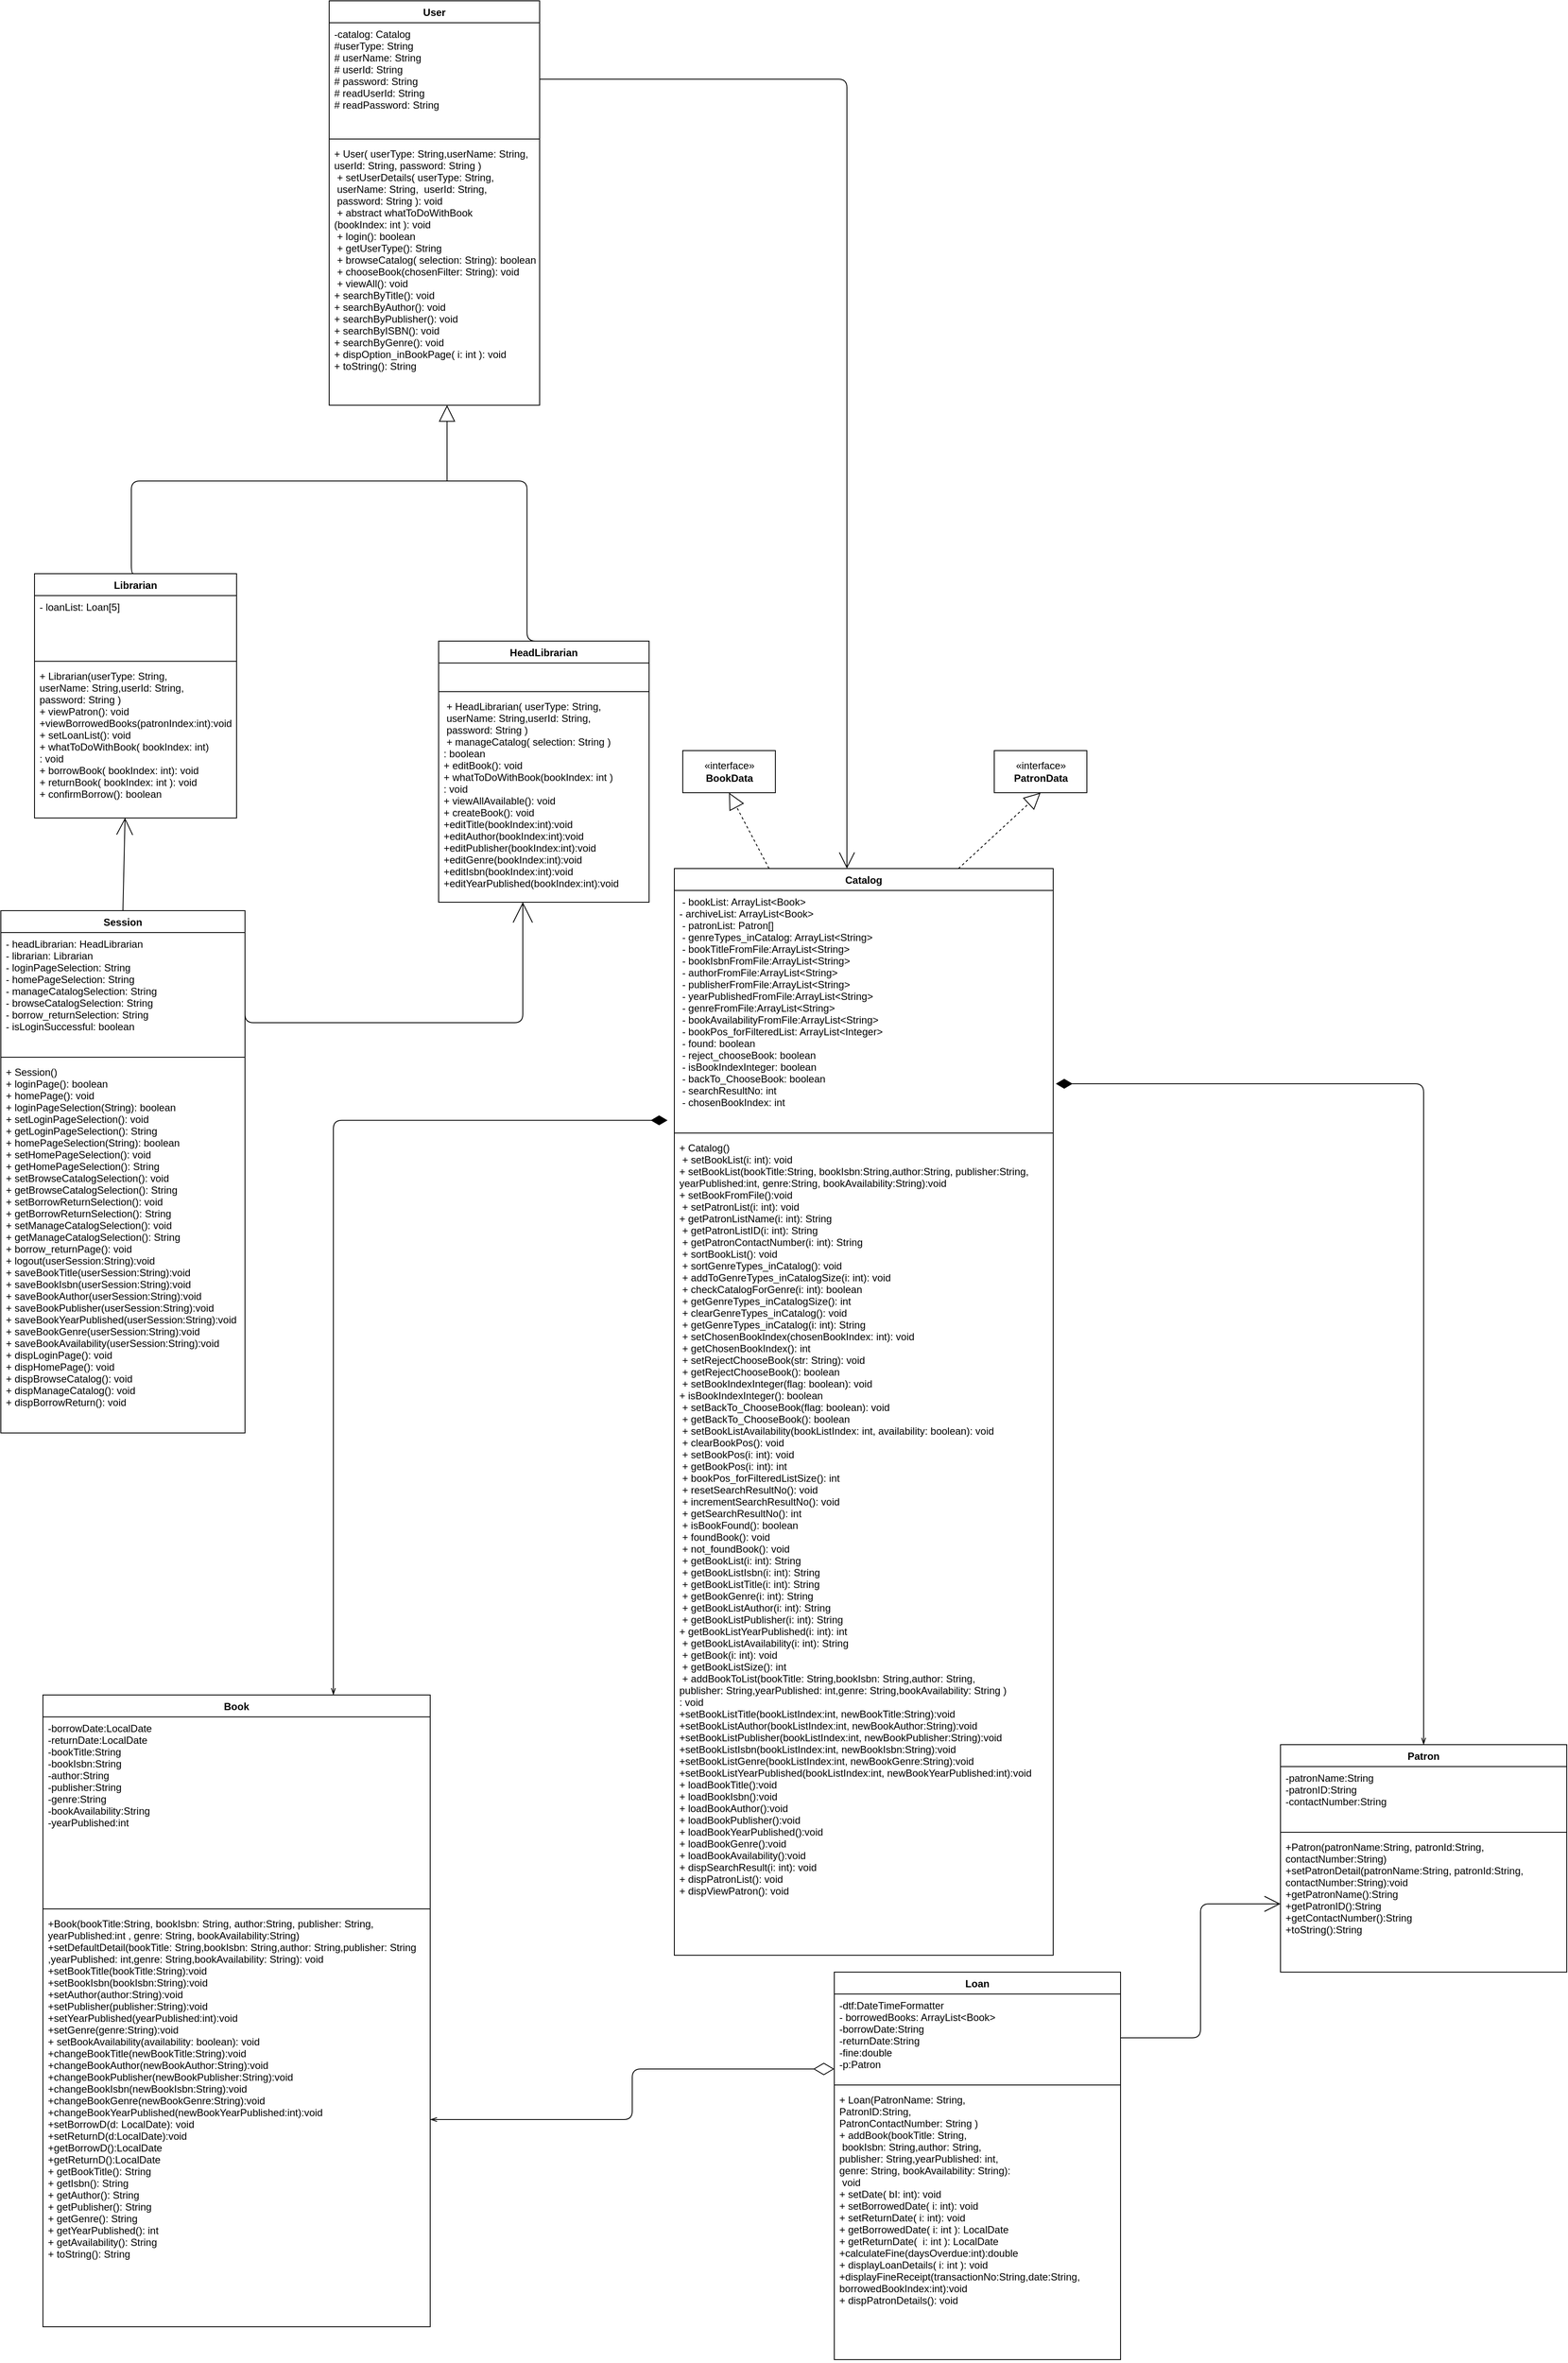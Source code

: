 <mxfile>
    <diagram id="8YS385IrpmPssAD0AtMK" name="Page-1">
        <mxGraphModel dx="1160" dy="455" grid="1" gridSize="10" guides="1" tooltips="1" connect="1" arrows="1" fold="1" page="1" pageScale="1" pageWidth="5000" pageHeight="5000" math="0" shadow="0">
            <root>
                <mxCell id="0"/>
                <mxCell id="1" parent="0"/>
                <mxCell id="22" style="edgeStyle=orthogonalEdgeStyle;html=1;exitX=0.75;exitY=0;exitDx=0;exitDy=0;endArrow=diamondThin;endFill=1;endSize=17;startArrow=openThin;startFill=0;entryX=-0.018;entryY=0.961;entryDx=0;entryDy=0;entryPerimeter=0;" parent="1" source="6" target="11" edge="1">
                    <mxGeometry relative="1" as="geometry">
                        <mxPoint x="1640" y="1850" as="targetPoint"/>
                    </mxGeometry>
                </mxCell>
                <mxCell id="6" value="Book" style="swimlane;fontStyle=1;align=center;verticalAlign=top;childLayout=stackLayout;horizontal=1;startSize=26;horizontalStack=0;resizeParent=1;resizeParentMax=0;resizeLast=0;collapsible=1;marginBottom=0;" parent="1" vertex="1">
                    <mxGeometry x="1030" y="2371" width="460" height="750" as="geometry"/>
                </mxCell>
                <mxCell id="7" value="-borrowDate:LocalDate&#10;-returnDate:LocalDate&#10;-bookTitle:String&#10;-bookIsbn:String&#10;-author:String&#10;-publisher:String&#10;-genre:String&#10;-bookAvailability:String&#10;-yearPublished:int" style="text;strokeColor=none;fillColor=none;align=left;verticalAlign=top;spacingLeft=4;spacingRight=4;overflow=hidden;rotatable=0;points=[[0,0.5],[1,0.5]];portConstraint=eastwest;" parent="6" vertex="1">
                    <mxGeometry y="26" width="460" height="224" as="geometry"/>
                </mxCell>
                <mxCell id="8" value="" style="line;strokeWidth=1;fillColor=none;align=left;verticalAlign=middle;spacingTop=-1;spacingLeft=3;spacingRight=3;rotatable=0;labelPosition=right;points=[];portConstraint=eastwest;strokeColor=inherit;" parent="6" vertex="1">
                    <mxGeometry y="250" width="460" height="8" as="geometry"/>
                </mxCell>
                <mxCell id="9" value="+Book(bookTitle:String, bookIsbn: String, author:String, publisher: String, &#10;yearPublished:int , genre: String, bookAvailability:String)&#10;+setDefaultDetail(bookTitle: String,bookIsbn: String,author: String,publisher: String&#10;,yearPublished: int,genre: String,bookAvailability: String): void  &#10;+setBookTitle(bookTitle:String):void&#10;+setBookIsbn(bookIsbn:String):void&#10;+setAuthor(author:String):void&#10;+setPublisher(publisher:String):void&#10;+setYearPublished(yearPublished:int):void&#10;+setGenre(genre:String):void&#10;+ setBookAvailability(availability: boolean): void &#10;+changeBookTitle(newBookTitle:String):void&#10;+changeBookAuthor(newBookAuthor:String):void&#10;+changeBookPublisher(newBookPublisher:String):void&#10;+changeBookIsbn(newBookIsbn:String):void&#10;+changeBookGenre(newBookGenre:String):void&#10;+changeBookYearPublished(newBookYearPublished:int):void&#10;+setBorrowD(d: LocalDate): void&#10;+setReturnD(d:LocalDate):void&#10;+getBorrowD():LocalDate&#10;+getReturnD():LocalDate&#10;+ getBookTitle(): String&#10;+ getIsbn(): String&#10;+ getAuthor(): String&#10;+ getPublisher(): String&#10;+ getGenre(): String &#10;+ getYearPublished(): int&#10;+ getAvailability(): String&#10;+ toString(): String&#10;&#10;" style="text;strokeColor=none;fillColor=none;align=left;verticalAlign=top;spacingLeft=4;spacingRight=4;overflow=hidden;rotatable=0;points=[[0,0.5],[1,0.5]];portConstraint=eastwest;" parent="6" vertex="1">
                    <mxGeometry y="258" width="460" height="492" as="geometry"/>
                </mxCell>
                <mxCell id="27" style="html=1;exitX=0.25;exitY=0;exitDx=0;exitDy=0;entryX=0.5;entryY=1;entryDx=0;entryDy=0;endArrow=block;endFill=0;endSize=17;dashed=1;" parent="1" source="10" target="25" edge="1">
                    <mxGeometry relative="1" as="geometry"/>
                </mxCell>
                <mxCell id="28" style="html=1;exitX=0.75;exitY=0;exitDx=0;exitDy=0;entryX=0.5;entryY=1;entryDx=0;entryDy=0;endArrow=block;endFill=0;endSize=17;dashed=1;" parent="1" source="10" target="26" edge="1">
                    <mxGeometry relative="1" as="geometry"/>
                </mxCell>
                <mxCell id="10" value="Catalog" style="swimlane;fontStyle=1;align=center;verticalAlign=top;childLayout=stackLayout;horizontal=1;startSize=26;horizontalStack=0;resizeParent=1;resizeParentMax=0;resizeLast=0;collapsible=1;marginBottom=0;" parent="1" vertex="1">
                    <mxGeometry x="1780" y="1390" width="450" height="1290" as="geometry"/>
                </mxCell>
                <mxCell id="11" value=" - bookList: ArrayList&lt;Book&gt; &#10;- archiveList: ArrayList&lt;Book&gt; &#10; - patronList: Patron[]  &#10; - genreTypes_inCatalog: ArrayList&lt;String&gt; &#10; - bookTitleFromFile:ArrayList&lt;String&gt;&#10; - bookIsbnFromFile:ArrayList&lt;String&gt;&#10; - authorFromFile:ArrayList&lt;String&gt;&#10; - publisherFromFile:ArrayList&lt;String&gt;&#10; - yearPublishedFromFile:ArrayList&lt;String&gt;&#10; - genreFromFile:ArrayList&lt;String&gt;&#10; - bookAvailabilityFromFile:ArrayList&lt;String&gt;&#10; - bookPos_forFilteredList: ArrayList&lt;Integer&gt; &#10; - found: boolean        &#10; - reject_chooseBook: boolean &#10; - isBookIndexInteger: boolean &#10; - backTo_ChooseBook: boolean &#10; - searchResultNo: int   &#10; - chosenBookIndex: int" style="text;strokeColor=none;fillColor=none;align=left;verticalAlign=top;spacingLeft=4;spacingRight=4;overflow=hidden;rotatable=0;points=[[0,0.5],[1,0.5]];portConstraint=eastwest;" parent="10" vertex="1">
                    <mxGeometry y="26" width="450" height="284" as="geometry"/>
                </mxCell>
                <mxCell id="12" value="" style="line;strokeWidth=1;fillColor=none;align=left;verticalAlign=middle;spacingTop=-1;spacingLeft=3;spacingRight=3;rotatable=0;labelPosition=right;points=[];portConstraint=eastwest;strokeColor=inherit;" parent="10" vertex="1">
                    <mxGeometry y="310" width="450" height="8" as="geometry"/>
                </mxCell>
                <mxCell id="13" value="+ Catalog()            &#10; + setBookList(i: int): void &#10;+ setBookList(bookTitle:String, bookIsbn:String,author:String, publisher:String,&#10;yearPublished:int, genre:String, bookAvailability:String):void&#10;+ setBookFromFile():void&#10; + setPatronList(i: int): void &#10;+ getPatronListName(i: int): String &#10; + getPatronListID(i: int): String &#10; + getPatronContactNumber(i: int): String &#10; + sortBookList(): void  &#10; + sortGenreTypes_inCatalog(): void &#10; + addToGenreTypes_inCatalogSize(i: int): void &#10; + checkCatalogForGenre(i: int): boolean &#10; + getGenreTypes_inCatalogSize(): int &#10; + clearGenreTypes_inCatalog(): void &#10; + getGenreTypes_inCatalog(i: int): String &#10; + setChosenBookIndex(chosenBookIndex: int): void &#10; + getChosenBookIndex(): int &#10; + setRejectChooseBook(str: String): void &#10; + getRejectChooseBook(): boolean &#10; + setBookIndexInteger(flag: boolean): void &#10;+ isBookIndexInteger(): boolean &#10; + setBackTo_ChooseBook(flag: boolean): void &#10; + getBackTo_ChooseBook(): boolean &#10; + setBookListAvailability(bookListIndex: int, availability: boolean): void &#10; + clearBookPos(): void &#10; + setBookPos(i: int): void &#10; + getBookPos(i: int): int &#10; + bookPos_forFilteredListSize(): int &#10; + resetSearchResultNo(): void &#10; + incrementSearchResultNo(): void &#10; + getSearchResultNo(): int &#10; + isBookFound(): boolean &#10; + foundBook(): void   &#10; + not_foundBook(): void&#10; + getBookList(i: int): String &#10; + getBookListIsbn(i: int): String &#10; + getBookListTitle(i: int): String &#10; + getBookGenre(i: int): String &#10; + getBookListAuthor(i: int): String &#10; + getBookListPublisher(i: int): String &#10;+ getBookListYearPublished(i: int): int &#10; + getBookListAvailability(i: int): String &#10; + getBook(i: int): void &#10; + getBookListSize(): int&#10; + addBookToList(bookTitle: String,bookIsbn: String,author: String,&#10;publisher: String,yearPublished: int,genre: String,bookAvailability: String )&#10;: void   &#10;+setBookListTitle(bookListIndex:int, newBookTitle:String):void&#10;+setBookListAuthor(bookListIndex:int, newBookAuthor:String):void&#10;+setBookListPublisher(bookListIndex:int, newBookPublisher:String):void&#10;+setBookListIsbn(bookListIndex:int, newBookIsbn:String):void&#10;+setBookListGenre(bookListIndex:int, newBookGenre:String):void&#10;+setBookListYearPublished(bookListIndex:int, newBookYearPublished:int):void&#10;+ loadBookTitle():void  &#10;+ loadBookIsbn():void  &#10;+ loadBookAuthor():void  &#10;+ loadBookPublisher():void  &#10;+ loadBookYearPublished():void  &#10;+ loadBookGenre():void  &#10;+ loadBookAvailability():void         &#10;+ dispSearchResult(i: int): void &#10;+ dispPatronList(): void &#10;+ dispViewPatron(): void " style="text;strokeColor=none;fillColor=none;align=left;verticalAlign=top;spacingLeft=4;spacingRight=4;overflow=hidden;rotatable=0;points=[[0,0.5],[1,0.5]];portConstraint=eastwest;" parent="10" vertex="1">
                    <mxGeometry y="318" width="450" height="972" as="geometry"/>
                </mxCell>
                <mxCell id="14" value="Loan" style="swimlane;fontStyle=1;align=center;verticalAlign=top;childLayout=stackLayout;horizontal=1;startSize=26;horizontalStack=0;resizeParent=1;resizeParentMax=0;resizeLast=0;collapsible=1;marginBottom=0;" parent="1" vertex="1">
                    <mxGeometry x="1970" y="2700" width="340" height="460" as="geometry"/>
                </mxCell>
                <mxCell id="15" value="-dtf:DateTimeFormatter&#10;- borrowedBooks: ArrayList&lt;Book&gt;&#10;-borrowDate:String&#10;-returnDate:String&#10;-fine:double&#10;-p:Patron" style="text;strokeColor=none;fillColor=none;align=left;verticalAlign=top;spacingLeft=4;spacingRight=4;overflow=hidden;rotatable=0;points=[[0,0.5],[1,0.5]];portConstraint=eastwest;" parent="14" vertex="1">
                    <mxGeometry y="26" width="340" height="104" as="geometry"/>
                </mxCell>
                <mxCell id="16" value="" style="line;strokeWidth=1;fillColor=none;align=left;verticalAlign=middle;spacingTop=-1;spacingLeft=3;spacingRight=3;rotatable=0;labelPosition=right;points=[];portConstraint=eastwest;strokeColor=inherit;" parent="14" vertex="1">
                    <mxGeometry y="130" width="340" height="8" as="geometry"/>
                </mxCell>
                <mxCell id="17" value="+ Loan(PatronName: String, &#10;PatronID:String, &#10;PatronContactNumber: String )&#10;+ addBook(bookTitle: String,&#10; bookIsbn: String,author: String, &#10;publisher: String,yearPublished: int,&#10;genre: String, bookAvailability: String):&#10; void            &#10;+ setDate( bI: int): void &#10;+ setBorrowedDate( i: int): void &#10;+ setReturnDate( i: int): void                                            &#10;+ getBorrowedDate( i: int ): LocalDate &#10;+ getReturnDate(  i: int ): LocalDate &#10;+calculateFine(daysOverdue:int):double&#10;+ displayLoanDetails( i: int ): void&#10;+displayFineReceipt(transactionNo:String,date:String,&#10;borrowedBookIndex:int):void&#10;+ dispPatronDetails(): void    " style="text;strokeColor=none;fillColor=none;align=left;verticalAlign=top;spacingLeft=4;spacingRight=4;overflow=hidden;rotatable=0;points=[[0,0.5],[1,0.5]];portConstraint=eastwest;" parent="14" vertex="1">
                    <mxGeometry y="138" width="340" height="322" as="geometry"/>
                </mxCell>
                <mxCell id="24" style="edgeStyle=orthogonalEdgeStyle;html=1;exitX=0.5;exitY=0;exitDx=0;exitDy=0;entryX=1.007;entryY=0.808;entryDx=0;entryDy=0;entryPerimeter=0;endArrow=diamondThin;endFill=1;endSize=17;startArrow=openThin;startFill=0;" parent="1" source="18" target="11" edge="1">
                    <mxGeometry relative="1" as="geometry"/>
                </mxCell>
                <mxCell id="18" value="Patron" style="swimlane;fontStyle=1;align=center;verticalAlign=top;childLayout=stackLayout;horizontal=1;startSize=26;horizontalStack=0;resizeParent=1;resizeParentMax=0;resizeLast=0;collapsible=1;marginBottom=0;" parent="1" vertex="1">
                    <mxGeometry x="2500" y="2430" width="340" height="270" as="geometry"/>
                </mxCell>
                <mxCell id="19" value="-patronName:String&#10;-patronID:String&#10;-contactNumber:String&#10;" style="text;strokeColor=none;fillColor=none;align=left;verticalAlign=top;spacingLeft=4;spacingRight=4;overflow=hidden;rotatable=0;points=[[0,0.5],[1,0.5]];portConstraint=eastwest;" parent="18" vertex="1">
                    <mxGeometry y="26" width="340" height="74" as="geometry"/>
                </mxCell>
                <mxCell id="20" value="" style="line;strokeWidth=1;fillColor=none;align=left;verticalAlign=middle;spacingTop=-1;spacingLeft=3;spacingRight=3;rotatable=0;labelPosition=right;points=[];portConstraint=eastwest;strokeColor=inherit;" parent="18" vertex="1">
                    <mxGeometry y="100" width="340" height="8" as="geometry"/>
                </mxCell>
                <mxCell id="21" value="+Patron(patronName:String, patronId:String,&#10;contactNumber:String)&#10;+setPatronDetail(patronName:String, patronId:String,&#10;contactNumber:String):void&#10;+getPatronName():String&#10;+getPatronID():String&#10;+getContactNumber():String&#10;+toString():String" style="text;strokeColor=none;fillColor=none;align=left;verticalAlign=top;spacingLeft=4;spacingRight=4;overflow=hidden;rotatable=0;points=[[0,0.5],[1,0.5]];portConstraint=eastwest;" parent="18" vertex="1">
                    <mxGeometry y="108" width="340" height="162" as="geometry"/>
                </mxCell>
                <mxCell id="25" value="«interface»&lt;br&gt;&lt;b&gt;BookData&lt;/b&gt;" style="html=1;" parent="1" vertex="1">
                    <mxGeometry x="1790" y="1250" width="110" height="50" as="geometry"/>
                </mxCell>
                <mxCell id="26" value="«interface»&lt;br&gt;&lt;b&gt;PatronData&lt;/b&gt;" style="html=1;" parent="1" vertex="1">
                    <mxGeometry x="2160" y="1250" width="110" height="50" as="geometry"/>
                </mxCell>
                <mxCell id="29" value="User" style="swimlane;fontStyle=1;align=center;verticalAlign=top;childLayout=stackLayout;horizontal=1;startSize=26;horizontalStack=0;resizeParent=1;resizeParentMax=0;resizeLast=0;collapsible=1;marginBottom=0;" parent="1" vertex="1">
                    <mxGeometry x="1370" y="360" width="250" height="480" as="geometry"/>
                </mxCell>
                <mxCell id="30" value="-catalog: Catalog     &#10;#userType: String     &#10;# userName: String     &#10;# userId: String       &#10;# password: String     &#10;# readUserId: String  &#10;# readPassword: String " style="text;strokeColor=none;fillColor=none;align=left;verticalAlign=top;spacingLeft=4;spacingRight=4;overflow=hidden;rotatable=0;points=[[0,0.5],[1,0.5]];portConstraint=eastwest;" parent="29" vertex="1">
                    <mxGeometry y="26" width="250" height="134" as="geometry"/>
                </mxCell>
                <mxCell id="31" value="" style="line;strokeWidth=1;fillColor=none;align=left;verticalAlign=middle;spacingTop=-1;spacingLeft=3;spacingRight=3;rotatable=0;labelPosition=right;points=[];portConstraint=eastwest;strokeColor=inherit;" parent="29" vertex="1">
                    <mxGeometry y="160" width="250" height="8" as="geometry"/>
                </mxCell>
                <mxCell id="32" value="+ User( userType: String,userName: String, &#10;userId: String, password: String )                      &#10; + setUserDetails( userType: String,&#10; userName: String,  userId: String,&#10; password: String ): void                &#10; + abstract whatToDoWithBook&#10;(bookIndex: int ): void                &#10; + login(): boolean    &#10; + getUserType(): String &#10; + browseCatalog( selection: String): boolean             &#10; + chooseBook(chosenFilter: String): void                &#10; + viewAll(): void       &#10;+ searchByTitle(): void &#10;+ searchByAuthor(): void&#10;+ searchByPublisher(): void &#10;+ searchByISBN(): void &#10;+ searchByGenre(): void&#10;+ dispOption_inBookPage( i: int ): void                &#10;+ toString(): String   " style="text;strokeColor=none;fillColor=none;align=left;verticalAlign=top;spacingLeft=4;spacingRight=4;overflow=hidden;rotatable=0;points=[[0,0.5],[1,0.5]];portConstraint=eastwest;" parent="29" vertex="1">
                    <mxGeometry y="168" width="250" height="312" as="geometry"/>
                </mxCell>
                <mxCell id="41" style="edgeStyle=elbowEdgeStyle;html=1;endArrow=block;endFill=0;endSize=17;" parent="1" target="32" edge="1">
                    <mxGeometry relative="1" as="geometry">
                        <mxPoint x="1510" y="930" as="sourcePoint"/>
                        <mxPoint x="1450" y="740" as="targetPoint"/>
                        <Array as="points"/>
                    </mxGeometry>
                </mxCell>
                <mxCell id="71" style="edgeStyle=orthogonalEdgeStyle;html=1;exitX=0.5;exitY=0;exitDx=0;exitDy=0;endArrow=none;endFill=0;" parent="1" source="33" edge="1">
                    <mxGeometry relative="1" as="geometry">
                        <mxPoint x="1510" y="930.0" as="targetPoint"/>
                        <Array as="points">
                            <mxPoint x="1605" y="930"/>
                        </Array>
                    </mxGeometry>
                </mxCell>
                <mxCell id="33" value="HeadLibrarian" style="swimlane;fontStyle=1;align=center;verticalAlign=top;childLayout=stackLayout;horizontal=1;startSize=26;horizontalStack=0;resizeParent=1;resizeParentMax=0;resizeLast=0;collapsible=1;marginBottom=0;" parent="1" vertex="1">
                    <mxGeometry x="1500" y="1120" width="250" height="310" as="geometry"/>
                </mxCell>
                <mxCell id="72" value="&amp;nbsp;" style="text;strokeColor=none;align=center;fillColor=none;html=1;verticalAlign=middle;whiteSpace=wrap;rounded=0;" parent="33" vertex="1">
                    <mxGeometry y="26" width="250" height="30" as="geometry"/>
                </mxCell>
                <mxCell id="35" value="" style="line;strokeWidth=1;fillColor=none;align=left;verticalAlign=middle;spacingTop=-1;spacingLeft=3;spacingRight=3;rotatable=0;labelPosition=right;points=[];portConstraint=eastwest;strokeColor=inherit;" parent="33" vertex="1">
                    <mxGeometry y="56" width="250" height="8" as="geometry"/>
                </mxCell>
                <mxCell id="36" value=" + HeadLibrarian( userType: String, &#10; userName: String,userId: String,   &#10; password: String )                  &#10; + manageCatalog( selection: String )&#10;: boolean           &#10;+ editBook(): void   &#10;+ whatToDoWithBook(bookIndex: int )&#10;: void               &#10;+ viewAllAvailable(): void &#10;+ createBook(): void &#10;+editTitle(bookIndex:int):void&#10;+editAuthor(bookIndex:int):void&#10;+editPublisher(bookIndex:int):void&#10;+editGenre(bookIndex:int):void&#10;+editIsbn(bookIndex:int):void&#10;+editYearPublished(bookIndex:int):void&#10;" style="text;strokeColor=none;fillColor=none;align=left;verticalAlign=top;spacingLeft=4;spacingRight=4;overflow=hidden;rotatable=0;points=[[0,0.5],[1,0.5]];portConstraint=eastwest;" parent="33" vertex="1">
                    <mxGeometry y="64" width="250" height="246" as="geometry"/>
                </mxCell>
                <mxCell id="43" style="edgeStyle=elbowEdgeStyle;html=1;exitX=0.5;exitY=0;exitDx=0;exitDy=0;endArrow=none;endFill=0;endSize=17;" parent="1" source="37" edge="1">
                    <mxGeometry relative="1" as="geometry">
                        <mxPoint x="1510" y="930" as="targetPoint"/>
                        <Array as="points">
                            <mxPoint x="1135" y="1010"/>
                            <mxPoint x="1260" y="990"/>
                            <mxPoint x="1330" y="1020"/>
                        </Array>
                    </mxGeometry>
                </mxCell>
                <mxCell id="37" value="Librarian" style="swimlane;fontStyle=1;align=center;verticalAlign=top;childLayout=stackLayout;horizontal=1;startSize=26;horizontalStack=0;resizeParent=1;resizeParentMax=0;resizeLast=0;collapsible=1;marginBottom=0;" parent="1" vertex="1">
                    <mxGeometry x="1020" y="1040" width="240" height="290" as="geometry"/>
                </mxCell>
                <mxCell id="38" value="- loanList: Loan[5]" style="text;strokeColor=none;fillColor=none;align=left;verticalAlign=top;spacingLeft=4;spacingRight=4;overflow=hidden;rotatable=0;points=[[0,0.5],[1,0.5]];portConstraint=eastwest;" parent="37" vertex="1">
                    <mxGeometry y="26" width="240" height="74" as="geometry"/>
                </mxCell>
                <mxCell id="39" value="" style="line;strokeWidth=1;fillColor=none;align=left;verticalAlign=middle;spacingTop=-1;spacingLeft=3;spacingRight=3;rotatable=0;labelPosition=right;points=[];portConstraint=eastwest;strokeColor=inherit;" parent="37" vertex="1">
                    <mxGeometry y="100" width="240" height="8" as="geometry"/>
                </mxCell>
                <mxCell id="40" value="+ Librarian(userType: String, &#10;userName: String,userId: String, &#10;password: String )                  &#10;+ viewPatron(): void&#10;+viewBorrowedBooks(patronIndex:int):void &#10;+ setLoanList(): void &#10;+ whatToDoWithBook( bookIndex: int)&#10;: void  &#10;+ borrowBook( bookIndex: int): void  &#10;+ returnBook( bookIndex: int ): void    &#10;+ confirmBorrow(): boolean " style="text;strokeColor=none;fillColor=none;align=left;verticalAlign=top;spacingLeft=4;spacingRight=4;overflow=hidden;rotatable=0;points=[[0,0.5],[1,0.5]];portConstraint=eastwest;" parent="37" vertex="1">
                    <mxGeometry y="108" width="240" height="182" as="geometry"/>
                </mxCell>
                <mxCell id="44" style="edgeStyle=elbowEdgeStyle;html=1;exitX=1;exitY=0.5;exitDx=0;exitDy=0;endArrow=open;endFill=0;endSize=17;" parent="1" source="30" edge="1">
                    <mxGeometry relative="1" as="geometry">
                        <mxPoint x="1985" y="1390" as="targetPoint"/>
                        <Array as="points">
                            <mxPoint x="1985" y="1470"/>
                        </Array>
                    </mxGeometry>
                </mxCell>
                <mxCell id="47" style="edgeStyle=elbowEdgeStyle;html=1;exitX=1;exitY=0.5;exitDx=0;exitDy=0;entryX=0;entryY=0.25;entryDx=0;entryDy=0;endArrow=diamondThin;endFill=0;endSize=22;startArrow=openThin;startFill=0;" parent="1" source="9" target="14" edge="1">
                    <mxGeometry relative="1" as="geometry"/>
                </mxCell>
                <mxCell id="48" style="edgeStyle=elbowEdgeStyle;html=1;exitX=0;exitY=0.5;exitDx=0;exitDy=0;entryX=1;entryY=0.5;entryDx=0;entryDy=0;endArrow=none;endFill=0;endSize=17;startArrow=open;startFill=0;startSize=17;" parent="1" source="21" target="15" edge="1">
                    <mxGeometry relative="1" as="geometry"/>
                </mxCell>
                <mxCell id="49" value="Session" style="swimlane;fontStyle=1;align=center;verticalAlign=top;childLayout=stackLayout;horizontal=1;startSize=26;horizontalStack=0;resizeParent=1;resizeParentMax=0;resizeLast=0;collapsible=1;marginBottom=0;" parent="1" vertex="1">
                    <mxGeometry x="980" y="1440" width="290" height="620" as="geometry"/>
                </mxCell>
                <mxCell id="50" value="- headLibrarian: HeadLibrarian &#10;- librarian: Librarian &#10;- loginPageSelection: String &#10;- homePageSelection: String &#10;- manageCatalogSelection: String &#10;- browseCatalogSelection: String &#10;- borrow_returnSelection: String&#10;- isLoginSuccessful: boolean" style="text;strokeColor=none;fillColor=none;align=left;verticalAlign=top;spacingLeft=4;spacingRight=4;overflow=hidden;rotatable=0;points=[[0,0.5],[1,0.5]];portConstraint=eastwest;" parent="49" vertex="1">
                    <mxGeometry y="26" width="290" height="144" as="geometry"/>
                </mxCell>
                <mxCell id="51" value="" style="line;strokeWidth=1;fillColor=none;align=left;verticalAlign=middle;spacingTop=-1;spacingLeft=3;spacingRight=3;rotatable=0;labelPosition=right;points=[];portConstraint=eastwest;strokeColor=inherit;" parent="49" vertex="1">
                    <mxGeometry y="170" width="290" height="8" as="geometry"/>
                </mxCell>
                <mxCell id="52" value="+ Session()           &#10;+ loginPage(): boolean&#10;+ homePage(): void     &#10;+ loginPageSelection(String): boolean &#10;+ setLoginPageSelection(): void &#10;+ getLoginPageSelection(): String &#10;+ homePageSelection(String): boolean &#10;+ setHomePageSelection(): void &#10;+ getHomePageSelection(): String &#10;+ setBrowseCatalogSelection(): void &#10;+ getBrowseCatalogSelection(): String &#10;+ setBorrowReturnSelection(): void &#10;+ getBorrowReturnSelection(): String &#10;+ setManageCatalogSelection(): void &#10;+ getManageCatalogSelection(): String &#10;+ borrow_returnPage(): void &#10;+ logout(userSession:String):void&#10;+ saveBookTitle(userSession:String):void&#10;+ saveBookIsbn(userSession:String):void&#10;+ saveBookAuthor(userSession:String):void&#10;+ saveBookPublisher(userSession:String):void&#10;+ saveBookYearPublished(userSession:String):void&#10;+ saveBookGenre(userSession:String):void&#10;+ saveBookAvailability(userSession:String):void&#10;+ dispLoginPage(): void &#10;+ dispHomePage(): void &#10;+ dispBrowseCatalog(): void&#10;+ dispManageCatalog(): void&#10;+ dispBorrowReturn(): void" style="text;strokeColor=none;fillColor=none;align=left;verticalAlign=top;spacingLeft=4;spacingRight=4;overflow=hidden;rotatable=0;points=[[0,0.5],[1,0.5]];portConstraint=eastwest;" parent="49" vertex="1">
                    <mxGeometry y="178" width="290" height="442" as="geometry"/>
                </mxCell>
                <mxCell id="54" style="edgeStyle=orthogonalEdgeStyle;html=1;exitX=1;exitY=0.5;exitDx=0;exitDy=0;startArrow=none;startFill=0;endArrow=open;endFill=0;startSize=17;endSize=22;" parent="1" source="50" target="36" edge="1">
                    <mxGeometry relative="1" as="geometry">
                        <mxPoint x="1710" y="1440" as="targetPoint"/>
                        <Array as="points">
                            <mxPoint x="1270" y="1573"/>
                            <mxPoint x="1600" y="1573"/>
                        </Array>
                    </mxGeometry>
                </mxCell>
                <mxCell id="70" value="" style="endArrow=open;html=1;exitX=0.5;exitY=0;exitDx=0;exitDy=0;entryX=0.448;entryY=0.999;entryDx=0;entryDy=0;entryPerimeter=0;endFill=0;endSize=18;" parent="1" source="49" target="40" edge="1">
                    <mxGeometry width="50" height="50" relative="1" as="geometry">
                        <mxPoint x="1300" y="1140" as="sourcePoint"/>
                        <mxPoint x="1350" y="1090" as="targetPoint"/>
                    </mxGeometry>
                </mxCell>
            </root>
        </mxGraphModel>
    </diagram>
</mxfile>